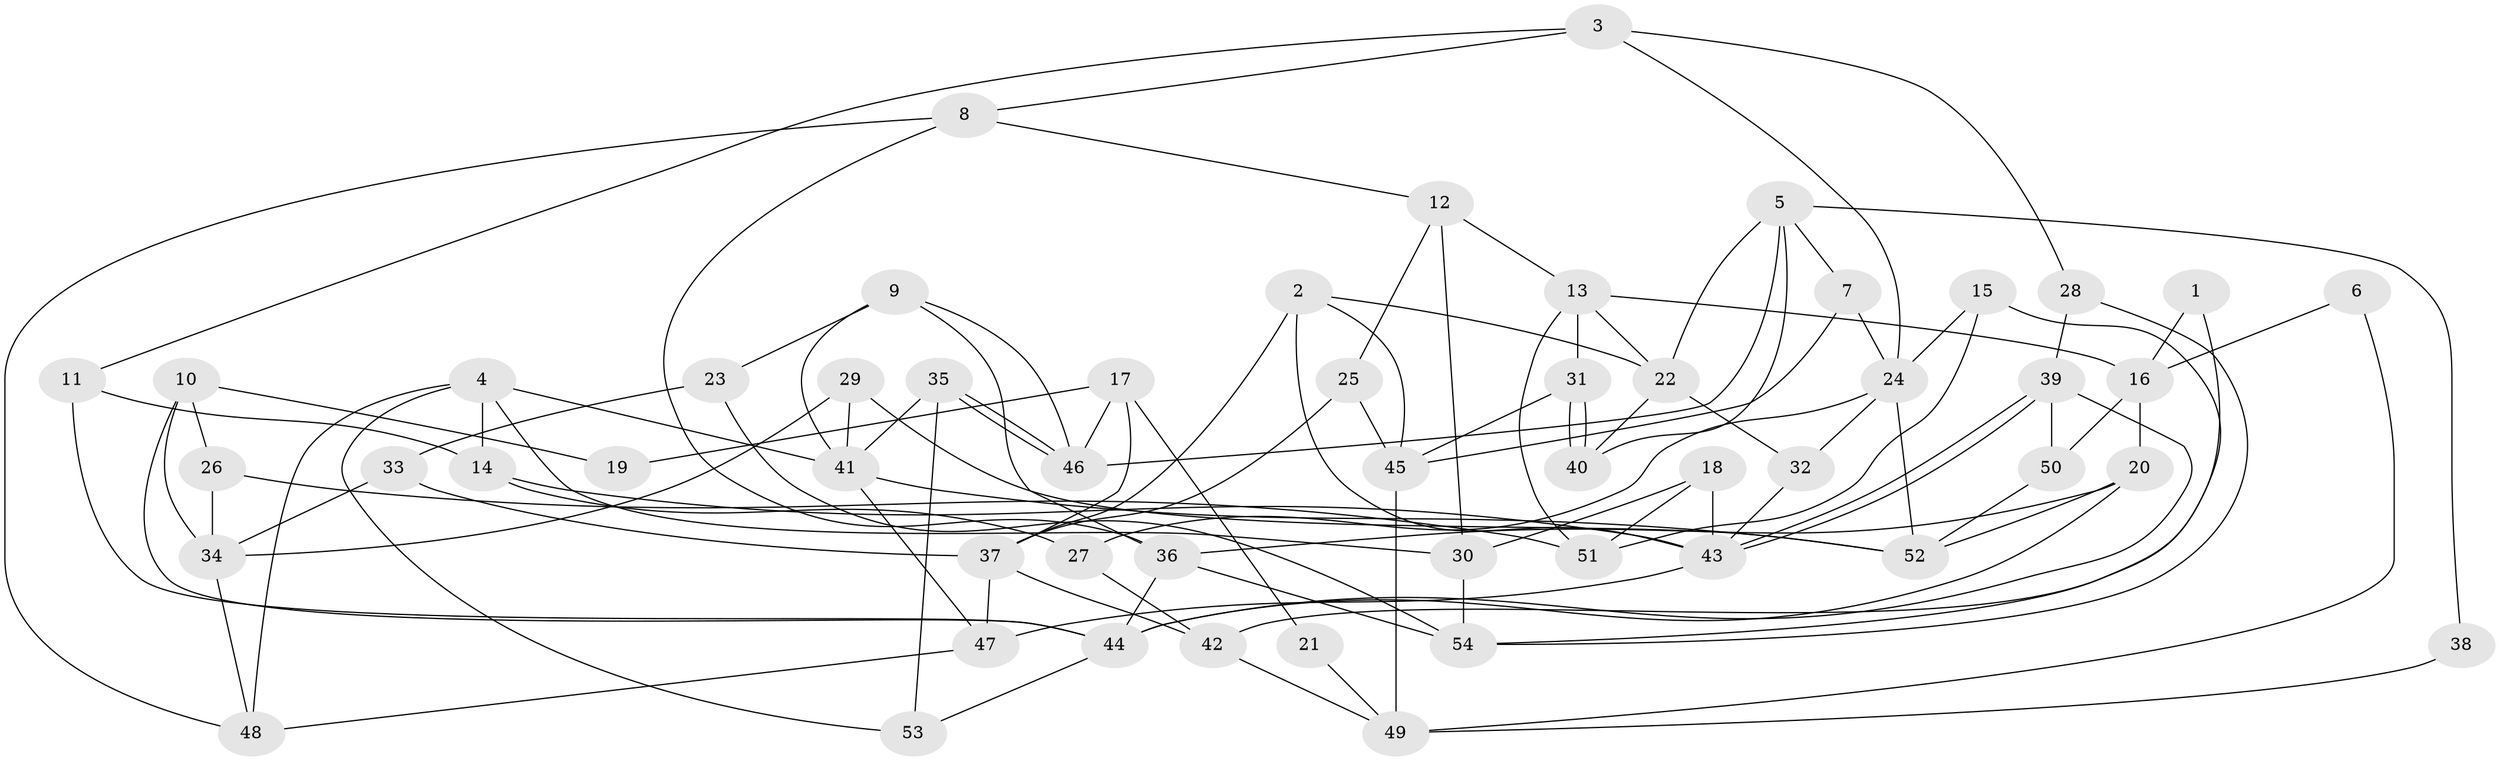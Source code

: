 // coarse degree distribution, {4: 0.12121212121212122, 8: 0.09090909090909091, 6: 0.15151515151515152, 7: 0.09090909090909091, 2: 0.09090909090909091, 3: 0.21212121212121213, 5: 0.24242424242424243}
// Generated by graph-tools (version 1.1) at 2025/52/02/27/25 19:52:08]
// undirected, 54 vertices, 108 edges
graph export_dot {
graph [start="1"]
  node [color=gray90,style=filled];
  1;
  2;
  3;
  4;
  5;
  6;
  7;
  8;
  9;
  10;
  11;
  12;
  13;
  14;
  15;
  16;
  17;
  18;
  19;
  20;
  21;
  22;
  23;
  24;
  25;
  26;
  27;
  28;
  29;
  30;
  31;
  32;
  33;
  34;
  35;
  36;
  37;
  38;
  39;
  40;
  41;
  42;
  43;
  44;
  45;
  46;
  47;
  48;
  49;
  50;
  51;
  52;
  53;
  54;
  1 -- 16;
  1 -- 42;
  2 -- 22;
  2 -- 43;
  2 -- 37;
  2 -- 45;
  3 -- 24;
  3 -- 11;
  3 -- 8;
  3 -- 28;
  4 -- 48;
  4 -- 41;
  4 -- 14;
  4 -- 30;
  4 -- 53;
  5 -- 40;
  5 -- 7;
  5 -- 22;
  5 -- 38;
  5 -- 46;
  6 -- 49;
  6 -- 16;
  7 -- 45;
  7 -- 24;
  8 -- 36;
  8 -- 12;
  8 -- 48;
  9 -- 46;
  9 -- 36;
  9 -- 23;
  9 -- 41;
  10 -- 34;
  10 -- 44;
  10 -- 19;
  10 -- 26;
  11 -- 44;
  11 -- 14;
  12 -- 13;
  12 -- 25;
  12 -- 30;
  13 -- 51;
  13 -- 22;
  13 -- 16;
  13 -- 31;
  14 -- 43;
  14 -- 27;
  15 -- 51;
  15 -- 54;
  15 -- 24;
  16 -- 20;
  16 -- 50;
  17 -- 46;
  17 -- 37;
  17 -- 19;
  17 -- 21;
  18 -- 30;
  18 -- 43;
  18 -- 51;
  20 -- 52;
  20 -- 44;
  20 -- 36;
  21 -- 49;
  22 -- 32;
  22 -- 40;
  23 -- 54;
  23 -- 33;
  24 -- 52;
  24 -- 27;
  24 -- 32;
  25 -- 45;
  25 -- 37;
  26 -- 34;
  26 -- 51;
  27 -- 42;
  28 -- 39;
  28 -- 54;
  29 -- 34;
  29 -- 52;
  29 -- 41;
  30 -- 54;
  31 -- 40;
  31 -- 40;
  31 -- 45;
  32 -- 43;
  33 -- 37;
  33 -- 34;
  34 -- 48;
  35 -- 41;
  35 -- 46;
  35 -- 46;
  35 -- 53;
  36 -- 54;
  36 -- 44;
  37 -- 42;
  37 -- 47;
  38 -- 49;
  39 -- 43;
  39 -- 43;
  39 -- 44;
  39 -- 50;
  41 -- 47;
  41 -- 52;
  42 -- 49;
  43 -- 47;
  44 -- 53;
  45 -- 49;
  47 -- 48;
  50 -- 52;
}

